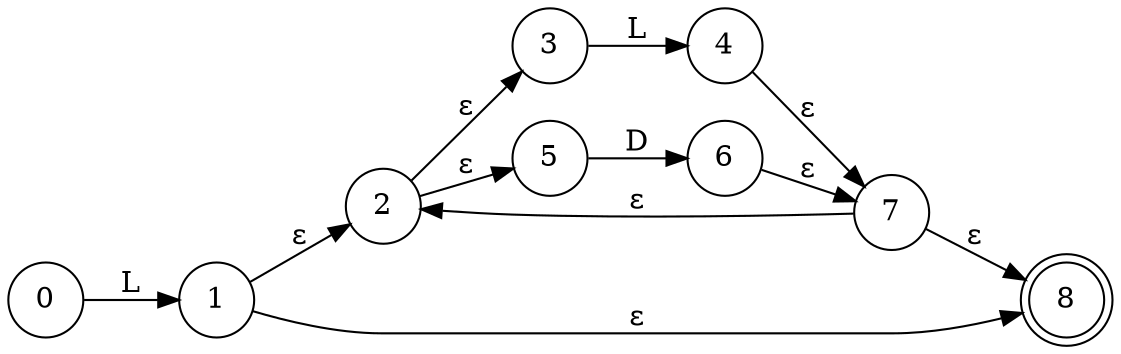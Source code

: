 digraph afd {
rankdir=LR;
node [shape=circle];
"0"->"1"[label="L"]
"1"->"2"[label="ε"]
"1"->"8"[label="ε"]
"7"->"2"[label="ε"]
"2"->"3"[label="ε"]
"2"->"5"[label="ε"]
"3"->"4"[label="L"]
"4"->"7"[label="ε"]
"5"->"6"[label="D"]
"6"->"7"[label="ε"]
"7"->"8"[label="ε"]
8[shape=doublecircle,label=8]
}